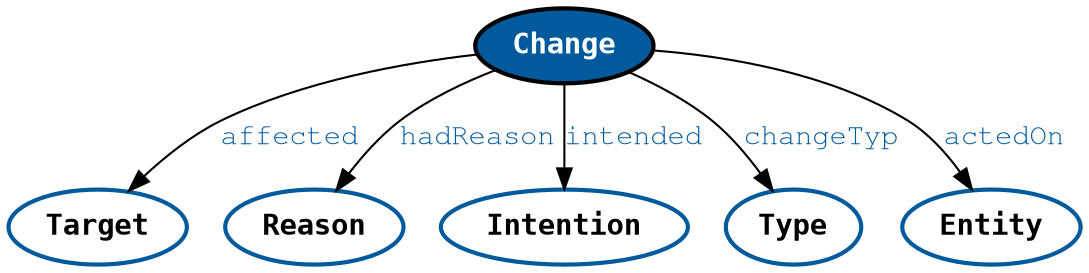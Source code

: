 digraph intro {
edge [len=2,fontcolor="#005A9C",fontname = "FreeMono"];
node [color="#005A9C",fontname = "DejaVu Sans Mono bold", style="bold"]

change [color="#000000", style="filled,bold", fillcolor="#005A9C", fontcolor="#ffffff", label="Change"];


change -> "Target" [label="affected"];
change -> "Reason" [label="hadReason"];
change -> "Intention" [label="intended"];
change -> "Type" [label="changeTyp"];
change -> "Entity" [label="actedOn"];

}

